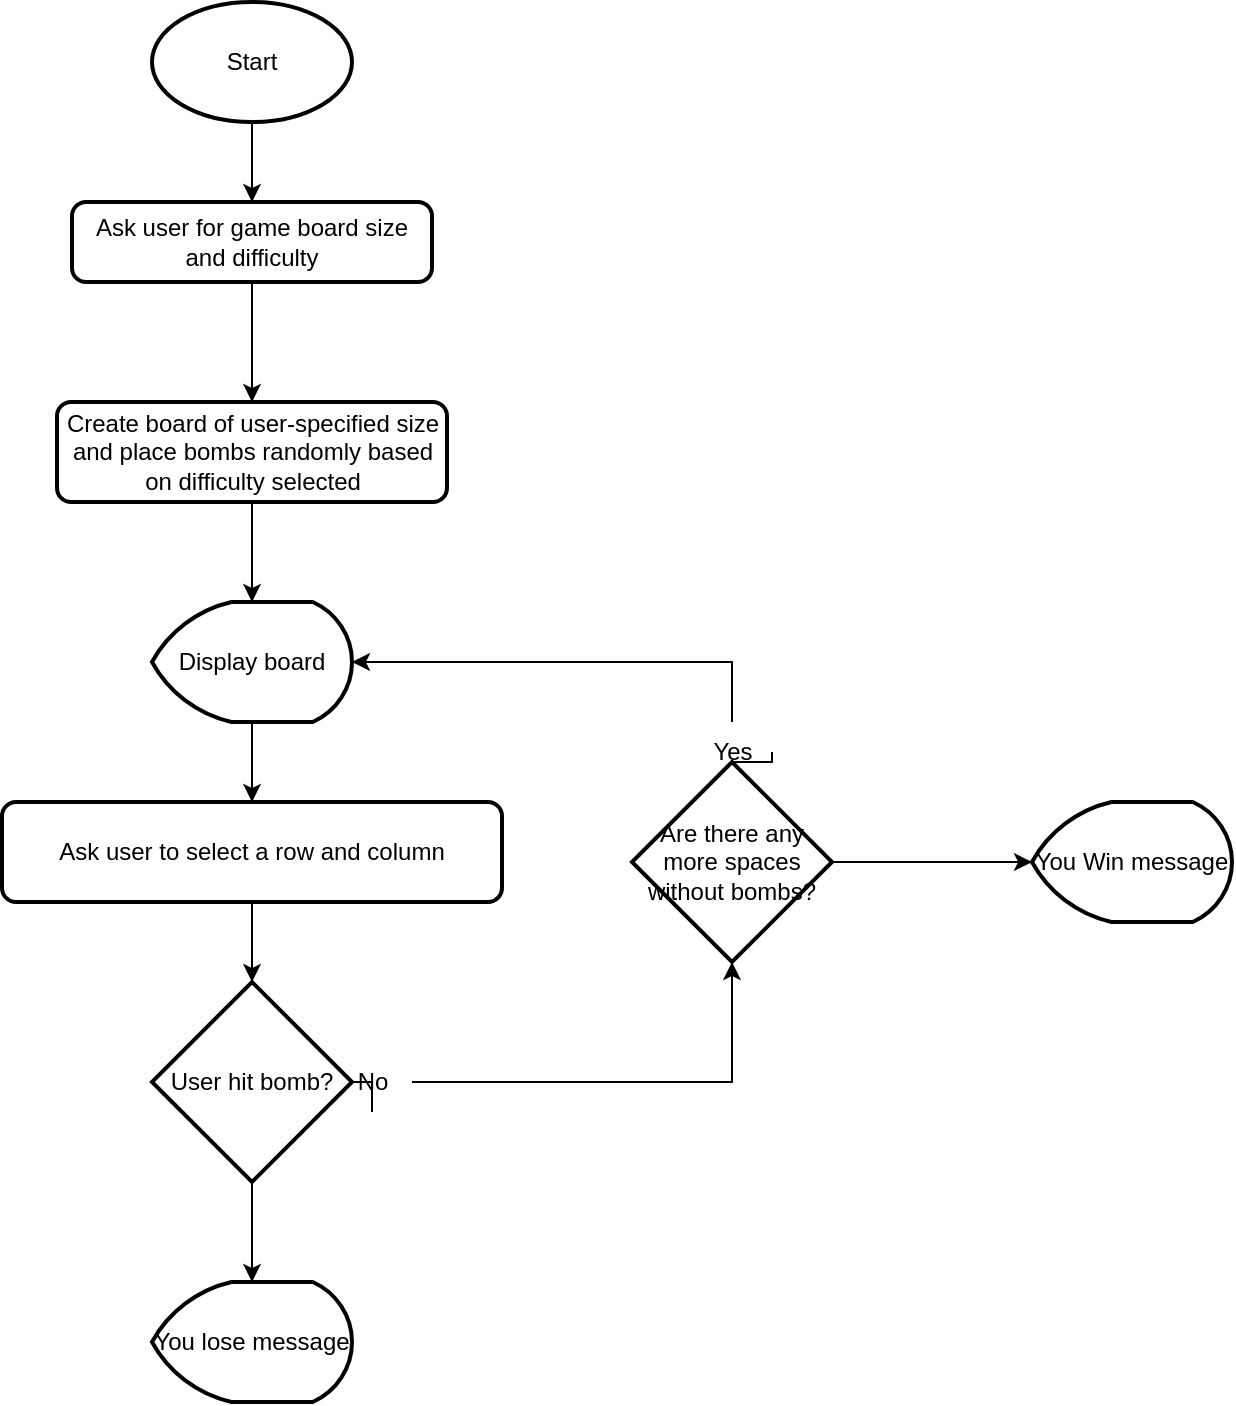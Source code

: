 <mxfile version="20.3.0" type="github">
  <diagram name="Page-1" id="edf60f1a-56cd-e834-aa8a-f176f3a09ee4">
    <mxGraphModel dx="1422" dy="762" grid="1" gridSize="10" guides="1" tooltips="1" connect="1" arrows="1" fold="1" page="1" pageScale="1" pageWidth="1100" pageHeight="850" background="none" math="0" shadow="0">
      <root>
        <mxCell id="0" />
        <mxCell id="1" parent="0" />
        <mxCell id="c-KlXCSQ2PtLdsQqz_uu-4" style="edgeStyle=orthogonalEdgeStyle;rounded=0;orthogonalLoop=1;jettySize=auto;html=1;exitX=0.5;exitY=1;exitDx=0;exitDy=0;exitPerimeter=0;" edge="1" parent="1" source="c-KlXCSQ2PtLdsQqz_uu-2" target="c-KlXCSQ2PtLdsQqz_uu-3">
          <mxGeometry relative="1" as="geometry" />
        </mxCell>
        <mxCell id="c-KlXCSQ2PtLdsQqz_uu-2" value="Start" style="strokeWidth=2;html=1;shape=mxgraph.flowchart.start_1;whiteSpace=wrap;" vertex="1" parent="1">
          <mxGeometry x="290" y="80" width="100" height="60" as="geometry" />
        </mxCell>
        <mxCell id="c-KlXCSQ2PtLdsQqz_uu-6" style="edgeStyle=orthogonalEdgeStyle;rounded=0;orthogonalLoop=1;jettySize=auto;html=1;exitX=0.5;exitY=1;exitDx=0;exitDy=0;" edge="1" parent="1" source="c-KlXCSQ2PtLdsQqz_uu-3" target="c-KlXCSQ2PtLdsQqz_uu-5">
          <mxGeometry relative="1" as="geometry" />
        </mxCell>
        <mxCell id="c-KlXCSQ2PtLdsQqz_uu-3" value="Ask user for game board size and difficulty" style="rounded=1;whiteSpace=wrap;html=1;absoluteArcSize=1;arcSize=14;strokeWidth=2;" vertex="1" parent="1">
          <mxGeometry x="250" y="180" width="180" height="40" as="geometry" />
        </mxCell>
        <mxCell id="c-KlXCSQ2PtLdsQqz_uu-9" style="edgeStyle=orthogonalEdgeStyle;rounded=0;orthogonalLoop=1;jettySize=auto;html=1;exitX=0.5;exitY=1;exitDx=0;exitDy=0;" edge="1" parent="1" source="c-KlXCSQ2PtLdsQqz_uu-5" target="c-KlXCSQ2PtLdsQqz_uu-8">
          <mxGeometry relative="1" as="geometry" />
        </mxCell>
        <mxCell id="c-KlXCSQ2PtLdsQqz_uu-5" value="Create board of user-specified size and place bombs randomly based on difficulty selected" style="rounded=1;whiteSpace=wrap;html=1;absoluteArcSize=1;arcSize=14;strokeWidth=2;" vertex="1" parent="1">
          <mxGeometry x="242.5" y="280" width="195" height="50" as="geometry" />
        </mxCell>
        <mxCell id="c-KlXCSQ2PtLdsQqz_uu-15" style="edgeStyle=orthogonalEdgeStyle;rounded=0;orthogonalLoop=1;jettySize=auto;html=1;exitX=0.5;exitY=1;exitDx=0;exitDy=0;exitPerimeter=0;" edge="1" parent="1" source="c-KlXCSQ2PtLdsQqz_uu-8" target="c-KlXCSQ2PtLdsQqz_uu-14">
          <mxGeometry relative="1" as="geometry" />
        </mxCell>
        <mxCell id="c-KlXCSQ2PtLdsQqz_uu-8" value="Display board" style="strokeWidth=2;html=1;shape=mxgraph.flowchart.display;whiteSpace=wrap;" vertex="1" parent="1">
          <mxGeometry x="290" y="380" width="100" height="60" as="geometry" />
        </mxCell>
        <mxCell id="c-KlXCSQ2PtLdsQqz_uu-19" style="edgeStyle=orthogonalEdgeStyle;rounded=0;orthogonalLoop=1;jettySize=auto;html=1;exitX=0.5;exitY=1;exitDx=0;exitDy=0;entryX=0.5;entryY=0;entryDx=0;entryDy=0;entryPerimeter=0;" edge="1" parent="1" source="c-KlXCSQ2PtLdsQqz_uu-14" target="c-KlXCSQ2PtLdsQqz_uu-16">
          <mxGeometry relative="1" as="geometry" />
        </mxCell>
        <mxCell id="c-KlXCSQ2PtLdsQqz_uu-14" value="Ask user to select a row and column" style="rounded=1;whiteSpace=wrap;html=1;absoluteArcSize=1;arcSize=14;strokeWidth=2;" vertex="1" parent="1">
          <mxGeometry x="215" y="480" width="250" height="50" as="geometry" />
        </mxCell>
        <mxCell id="c-KlXCSQ2PtLdsQqz_uu-21" style="edgeStyle=orthogonalEdgeStyle;rounded=0;orthogonalLoop=1;jettySize=auto;html=1;exitX=1;exitY=0.5;exitDx=0;exitDy=0;exitPerimeter=0;entryX=0.5;entryY=1;entryDx=0;entryDy=0;entryPerimeter=0;startArrow=none;" edge="1" parent="1" source="c-KlXCSQ2PtLdsQqz_uu-25" target="c-KlXCSQ2PtLdsQqz_uu-20">
          <mxGeometry relative="1" as="geometry" />
        </mxCell>
        <mxCell id="c-KlXCSQ2PtLdsQqz_uu-32" style="edgeStyle=orthogonalEdgeStyle;rounded=0;orthogonalLoop=1;jettySize=auto;html=1;exitX=0.5;exitY=1;exitDx=0;exitDy=0;exitPerimeter=0;" edge="1" parent="1" source="c-KlXCSQ2PtLdsQqz_uu-16" target="c-KlXCSQ2PtLdsQqz_uu-31">
          <mxGeometry relative="1" as="geometry" />
        </mxCell>
        <mxCell id="c-KlXCSQ2PtLdsQqz_uu-16" value="User hit bomb?" style="strokeWidth=2;html=1;shape=mxgraph.flowchart.decision;whiteSpace=wrap;" vertex="1" parent="1">
          <mxGeometry x="290" y="570" width="100" height="100" as="geometry" />
        </mxCell>
        <mxCell id="c-KlXCSQ2PtLdsQqz_uu-23" style="edgeStyle=orthogonalEdgeStyle;rounded=0;orthogonalLoop=1;jettySize=auto;html=1;exitX=0.5;exitY=0;exitDx=0;exitDy=0;exitPerimeter=0;entryX=1;entryY=0.5;entryDx=0;entryDy=0;entryPerimeter=0;startArrow=none;" edge="1" parent="1" source="c-KlXCSQ2PtLdsQqz_uu-24" target="c-KlXCSQ2PtLdsQqz_uu-8">
          <mxGeometry relative="1" as="geometry" />
        </mxCell>
        <mxCell id="c-KlXCSQ2PtLdsQqz_uu-30" style="edgeStyle=orthogonalEdgeStyle;rounded=0;orthogonalLoop=1;jettySize=auto;html=1;exitX=1;exitY=0.5;exitDx=0;exitDy=0;exitPerimeter=0;entryX=0;entryY=0.5;entryDx=0;entryDy=0;entryPerimeter=0;" edge="1" parent="1" source="c-KlXCSQ2PtLdsQqz_uu-20" target="c-KlXCSQ2PtLdsQqz_uu-29">
          <mxGeometry relative="1" as="geometry" />
        </mxCell>
        <mxCell id="c-KlXCSQ2PtLdsQqz_uu-20" value="Are there any more spaces without bombs?" style="strokeWidth=2;html=1;shape=mxgraph.flowchart.decision;whiteSpace=wrap;" vertex="1" parent="1">
          <mxGeometry x="530" y="460" width="100" height="100" as="geometry" />
        </mxCell>
        <mxCell id="c-KlXCSQ2PtLdsQqz_uu-25" value="No" style="text;html=1;align=center;verticalAlign=middle;resizable=0;points=[];autosize=1;strokeColor=none;fillColor=none;" vertex="1" parent="1">
          <mxGeometry x="380" y="605" width="40" height="30" as="geometry" />
        </mxCell>
        <mxCell id="c-KlXCSQ2PtLdsQqz_uu-26" value="" style="edgeStyle=orthogonalEdgeStyle;rounded=0;orthogonalLoop=1;jettySize=auto;html=1;exitX=1;exitY=0.5;exitDx=0;exitDy=0;exitPerimeter=0;entryX=0.5;entryY=1;entryDx=0;entryDy=0;entryPerimeter=0;endArrow=none;" edge="1" parent="1" source="c-KlXCSQ2PtLdsQqz_uu-16" target="c-KlXCSQ2PtLdsQqz_uu-25">
          <mxGeometry relative="1" as="geometry">
            <mxPoint x="390" y="620" as="sourcePoint" />
            <mxPoint x="580" y="560" as="targetPoint" />
          </mxGeometry>
        </mxCell>
        <mxCell id="c-KlXCSQ2PtLdsQqz_uu-24" value="Yes" style="text;html=1;align=center;verticalAlign=middle;resizable=0;points=[];autosize=1;strokeColor=none;fillColor=none;" vertex="1" parent="1">
          <mxGeometry x="560" y="440" width="40" height="30" as="geometry" />
        </mxCell>
        <mxCell id="c-KlXCSQ2PtLdsQqz_uu-27" value="" style="edgeStyle=orthogonalEdgeStyle;rounded=0;orthogonalLoop=1;jettySize=auto;html=1;exitX=0.5;exitY=0;exitDx=0;exitDy=0;exitPerimeter=0;entryX=1;entryY=0.5;entryDx=0;entryDy=0;entryPerimeter=0;endArrow=none;" edge="1" parent="1" source="c-KlXCSQ2PtLdsQqz_uu-20" target="c-KlXCSQ2PtLdsQqz_uu-24">
          <mxGeometry relative="1" as="geometry">
            <mxPoint x="580" y="460" as="sourcePoint" />
            <mxPoint x="390" y="410" as="targetPoint" />
          </mxGeometry>
        </mxCell>
        <mxCell id="c-KlXCSQ2PtLdsQqz_uu-29" value="You Win message" style="strokeWidth=2;html=1;shape=mxgraph.flowchart.display;whiteSpace=wrap;" vertex="1" parent="1">
          <mxGeometry x="730" y="480" width="100" height="60" as="geometry" />
        </mxCell>
        <mxCell id="c-KlXCSQ2PtLdsQqz_uu-31" value="You lose message" style="strokeWidth=2;html=1;shape=mxgraph.flowchart.display;whiteSpace=wrap;" vertex="1" parent="1">
          <mxGeometry x="290" y="720" width="100" height="60" as="geometry" />
        </mxCell>
      </root>
    </mxGraphModel>
  </diagram>
</mxfile>
